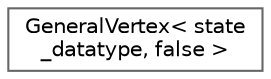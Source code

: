 digraph "Graphical Class Hierarchy"
{
 // INTERACTIVE_SVG=YES
 // LATEX_PDF_SIZE
  bgcolor="transparent";
  edge [fontname=Helvetica,fontsize=10,labelfontname=Helvetica,labelfontsize=10];
  node [fontname=Helvetica,fontsize=10,shape=box,height=0.2,width=0.4];
  rankdir="LR";
  Node0 [id="Node000000",label="GeneralVertex\< state\l_datatype, false \>",height=0.2,width=0.4,color="grey40", fillcolor="white", style="filled",URL="$d2/d4a/classGeneralVertex.html",tooltip=" "];
}
